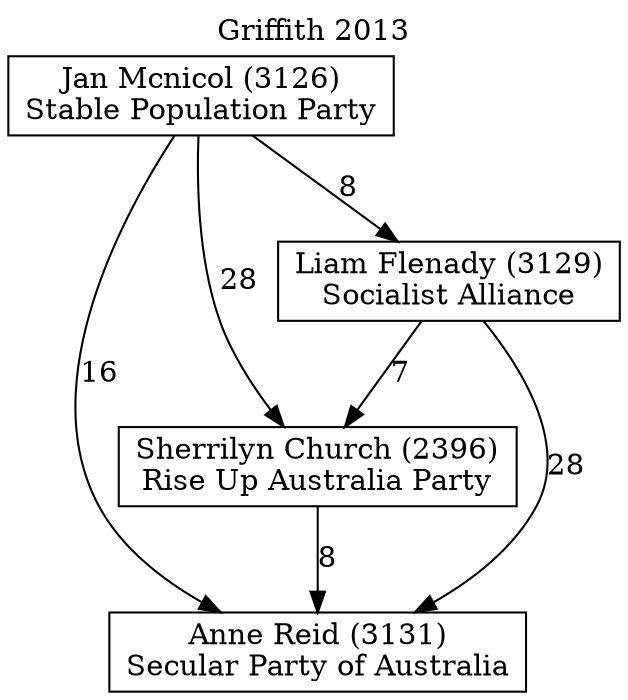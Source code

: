 // House preference flow
digraph "Anne Reid (3131)_Griffith_2013" {
	graph [label="Griffith 2013" labelloc=t mclimit=10]
	node [shape=box]
	"Anne Reid (3131)" [label="Anne Reid (3131)
Secular Party of Australia"]
	"Sherrilyn Church (2396)" [label="Sherrilyn Church (2396)
Rise Up Australia Party"]
	"Liam Flenady (3129)" [label="Liam Flenady (3129)
Socialist Alliance"]
	"Jan Mcnicol (3126)" [label="Jan Mcnicol (3126)
Stable Population Party"]
	"Sherrilyn Church (2396)" -> "Anne Reid (3131)" [label=8]
	"Liam Flenady (3129)" -> "Sherrilyn Church (2396)" [label=7]
	"Jan Mcnicol (3126)" -> "Liam Flenady (3129)" [label=8]
	"Liam Flenady (3129)" -> "Anne Reid (3131)" [label=28]
	"Jan Mcnicol (3126)" -> "Anne Reid (3131)" [label=16]
	"Jan Mcnicol (3126)" -> "Sherrilyn Church (2396)" [label=28]
}

